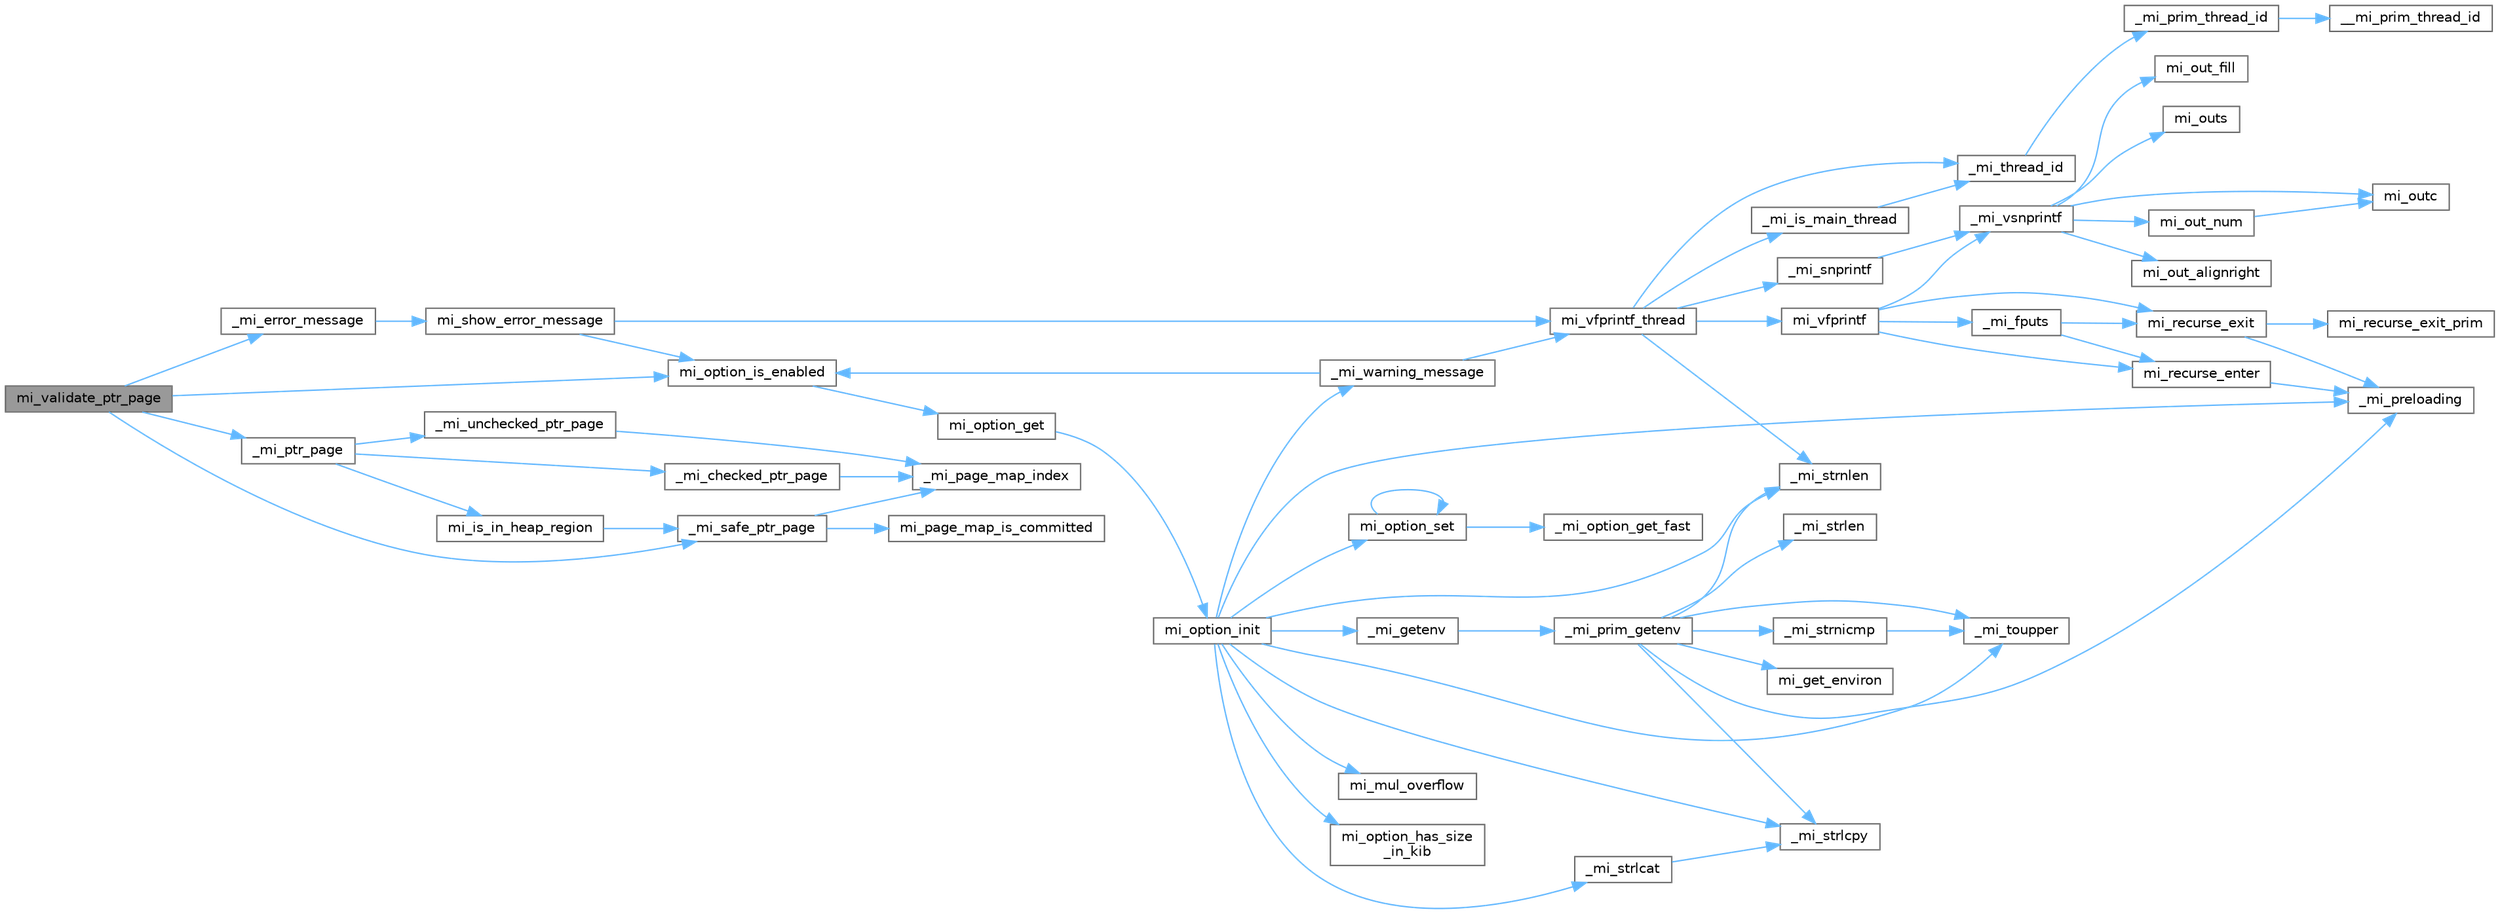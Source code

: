 digraph "mi_validate_ptr_page"
{
 // LATEX_PDF_SIZE
  bgcolor="transparent";
  edge [fontname=Helvetica,fontsize=10,labelfontname=Helvetica,labelfontsize=10];
  node [fontname=Helvetica,fontsize=10,shape=box,height=0.2,width=0.4];
  rankdir="LR";
  Node1 [id="Node000001",label="mi_validate_ptr_page",height=0.2,width=0.4,color="gray40", fillcolor="grey60", style="filled", fontcolor="black",tooltip=" "];
  Node1 -> Node2 [id="edge66_Node000001_Node000002",color="steelblue1",style="solid",tooltip=" "];
  Node2 [id="Node000002",label="_mi_error_message",height=0.2,width=0.4,color="grey40", fillcolor="white", style="filled",URL="$options_8c.html#a2bebc073bcaac71658e57bb260c2e426",tooltip=" "];
  Node2 -> Node3 [id="edge67_Node000002_Node000003",color="steelblue1",style="solid",tooltip=" "];
  Node3 [id="Node000003",label="mi_show_error_message",height=0.2,width=0.4,color="grey40", fillcolor="white", style="filled",URL="$options_8c.html#a025f32c63014753e87fd7a579d2bb8aa",tooltip=" "];
  Node3 -> Node4 [id="edge68_Node000003_Node000004",color="steelblue1",style="solid",tooltip=" "];
  Node4 [id="Node000004",label="mi_option_is_enabled",height=0.2,width=0.4,color="grey40", fillcolor="white", style="filled",URL="$group__options.html#ga459ad98f18b3fc9275474807fe0ca188",tooltip=" "];
  Node4 -> Node5 [id="edge69_Node000004_Node000005",color="steelblue1",style="solid",tooltip=" "];
  Node5 [id="Node000005",label="mi_option_get",height=0.2,width=0.4,color="grey40", fillcolor="white", style="filled",URL="$group__options.html#ga7e8af195cc81d3fa64ccf2662caa565a",tooltip=" "];
  Node5 -> Node6 [id="edge70_Node000005_Node000006",color="steelblue1",style="solid",tooltip=" "];
  Node6 [id="Node000006",label="mi_option_init",height=0.2,width=0.4,color="grey40", fillcolor="white", style="filled",URL="$options_8c.html#a61970c5b942f29a5dea8a39742421cfe",tooltip=" "];
  Node6 -> Node7 [id="edge71_Node000006_Node000007",color="steelblue1",style="solid",tooltip=" "];
  Node7 [id="Node000007",label="_mi_getenv",height=0.2,width=0.4,color="grey40", fillcolor="white", style="filled",URL="$libc_8c.html#ae24e3d9662cc4cc3277fa0f31359b3ee",tooltip=" "];
  Node7 -> Node8 [id="edge72_Node000007_Node000008",color="steelblue1",style="solid",tooltip=" "];
  Node8 [id="Node000008",label="_mi_prim_getenv",height=0.2,width=0.4,color="grey40", fillcolor="white", style="filled",URL="$windows_2prim_8c.html#a83ac99612f318532560ffc033ee18d59",tooltip=" "];
  Node8 -> Node9 [id="edge73_Node000008_Node000009",color="steelblue1",style="solid",tooltip=" "];
  Node9 [id="Node000009",label="_mi_preloading",height=0.2,width=0.4,color="grey40", fillcolor="white", style="filled",URL="$_e_a_s_t_l_2packages_2mimalloc_2src_2init_8c.html#a404be8b4c0576588270fde0b2a4d7832",tooltip=" "];
  Node8 -> Node10 [id="edge74_Node000008_Node000010",color="steelblue1",style="solid",tooltip=" "];
  Node10 [id="Node000010",label="_mi_strlcpy",height=0.2,width=0.4,color="grey40", fillcolor="white", style="filled",URL="$libc_8c.html#a17a9534829be8a086014bf2a2792154f",tooltip=" "];
  Node8 -> Node11 [id="edge75_Node000008_Node000011",color="steelblue1",style="solid",tooltip=" "];
  Node11 [id="Node000011",label="_mi_strlen",height=0.2,width=0.4,color="grey40", fillcolor="white", style="filled",URL="$libc_8c.html#a70fc9bbb723b024221706d118be42bfc",tooltip=" "];
  Node8 -> Node12 [id="edge76_Node000008_Node000012",color="steelblue1",style="solid",tooltip=" "];
  Node12 [id="Node000012",label="_mi_strnicmp",height=0.2,width=0.4,color="grey40", fillcolor="white", style="filled",URL="$libc_8c.html#a0263a76ab329c76a3e9dd758126389d5",tooltip=" "];
  Node12 -> Node13 [id="edge77_Node000012_Node000013",color="steelblue1",style="solid",tooltip=" "];
  Node13 [id="Node000013",label="_mi_toupper",height=0.2,width=0.4,color="grey40", fillcolor="white", style="filled",URL="$libc_8c.html#a0d811385427149f1ea8637c8fab1fd07",tooltip=" "];
  Node8 -> Node14 [id="edge78_Node000008_Node000014",color="steelblue1",style="solid",tooltip=" "];
  Node14 [id="Node000014",label="_mi_strnlen",height=0.2,width=0.4,color="grey40", fillcolor="white", style="filled",URL="$libc_8c.html#ae8577fe0d9bbe3fb90d2169caa1af943",tooltip=" "];
  Node8 -> Node13 [id="edge79_Node000008_Node000013",color="steelblue1",style="solid",tooltip=" "];
  Node8 -> Node15 [id="edge80_Node000008_Node000015",color="steelblue1",style="solid",tooltip=" "];
  Node15 [id="Node000015",label="mi_get_environ",height=0.2,width=0.4,color="grey40", fillcolor="white", style="filled",URL="$unix_2prim_8c.html#a11e720e003c887e5028665097ce7735f",tooltip=" "];
  Node6 -> Node9 [id="edge81_Node000006_Node000009",color="steelblue1",style="solid",tooltip=" "];
  Node6 -> Node16 [id="edge82_Node000006_Node000016",color="steelblue1",style="solid",tooltip=" "];
  Node16 [id="Node000016",label="_mi_strlcat",height=0.2,width=0.4,color="grey40", fillcolor="white", style="filled",URL="$libc_8c.html#a29572712fc70f836ac31d224d98ad41a",tooltip=" "];
  Node16 -> Node10 [id="edge83_Node000016_Node000010",color="steelblue1",style="solid",tooltip=" "];
  Node6 -> Node10 [id="edge84_Node000006_Node000010",color="steelblue1",style="solid",tooltip=" "];
  Node6 -> Node14 [id="edge85_Node000006_Node000014",color="steelblue1",style="solid",tooltip=" "];
  Node6 -> Node13 [id="edge86_Node000006_Node000013",color="steelblue1",style="solid",tooltip=" "];
  Node6 -> Node17 [id="edge87_Node000006_Node000017",color="steelblue1",style="solid",tooltip=" "];
  Node17 [id="Node000017",label="_mi_warning_message",height=0.2,width=0.4,color="grey40", fillcolor="white", style="filled",URL="$options_8c.html#ac253cac2ca24fb63be7f4937ac620dc4",tooltip=" "];
  Node17 -> Node4 [id="edge88_Node000017_Node000004",color="steelblue1",style="solid",tooltip=" "];
  Node17 -> Node18 [id="edge89_Node000017_Node000018",color="steelblue1",style="solid",tooltip=" "];
  Node18 [id="Node000018",label="mi_vfprintf_thread",height=0.2,width=0.4,color="grey40", fillcolor="white", style="filled",URL="$options_8c.html#a4af8263c139d04a876914f39024a7424",tooltip=" "];
  Node18 -> Node19 [id="edge90_Node000018_Node000019",color="steelblue1",style="solid",tooltip=" "];
  Node19 [id="Node000019",label="_mi_is_main_thread",height=0.2,width=0.4,color="grey40", fillcolor="white", style="filled",URL="$_e_a_s_t_l_2packages_2mimalloc_2src_2init_8c.html#a008e0a28e7c86b15a04094d595e2c327",tooltip=" "];
  Node19 -> Node20 [id="edge91_Node000019_Node000020",color="steelblue1",style="solid",tooltip=" "];
  Node20 [id="Node000020",label="_mi_thread_id",height=0.2,width=0.4,color="grey40", fillcolor="white", style="filled",URL="$_e_a_s_t_l_2packages_2mimalloc_2src_2init_8c.html#a43068a36d7dea6ccf1e3558a27e22993",tooltip=" "];
  Node20 -> Node21 [id="edge92_Node000020_Node000021",color="steelblue1",style="solid",tooltip=" "];
  Node21 [id="Node000021",label="_mi_prim_thread_id",height=0.2,width=0.4,color="grey40", fillcolor="white", style="filled",URL="$prim_8h.html#a3875c92cbb791d0a7c69bc1fd2df6804",tooltip=" "];
  Node21 -> Node22 [id="edge93_Node000021_Node000022",color="steelblue1",style="solid",tooltip=" "];
  Node22 [id="Node000022",label="__mi_prim_thread_id",height=0.2,width=0.4,color="grey40", fillcolor="white", style="filled",URL="$prim_8h.html#a42ea20cb0253ec21dff5f6770927df20",tooltip=" "];
  Node18 -> Node23 [id="edge94_Node000018_Node000023",color="steelblue1",style="solid",tooltip=" "];
  Node23 [id="Node000023",label="_mi_snprintf",height=0.2,width=0.4,color="grey40", fillcolor="white", style="filled",URL="$libc_8c.html#a6c2f4673e3317f332571bc1bec18c49b",tooltip=" "];
  Node23 -> Node24 [id="edge95_Node000023_Node000024",color="steelblue1",style="solid",tooltip=" "];
  Node24 [id="Node000024",label="_mi_vsnprintf",height=0.2,width=0.4,color="grey40", fillcolor="white", style="filled",URL="$libc_8c.html#a8991188606f00dc8665aa14d8e7dab83",tooltip=" "];
  Node24 -> Node25 [id="edge96_Node000024_Node000025",color="steelblue1",style="solid",tooltip=" "];
  Node25 [id="Node000025",label="mi_out_alignright",height=0.2,width=0.4,color="grey40", fillcolor="white", style="filled",URL="$libc_8c.html#ad685676d3f84c5cd4dfa7827c23bd5f8",tooltip=" "];
  Node24 -> Node26 [id="edge97_Node000024_Node000026",color="steelblue1",style="solid",tooltip=" "];
  Node26 [id="Node000026",label="mi_out_fill",height=0.2,width=0.4,color="grey40", fillcolor="white", style="filled",URL="$libc_8c.html#aa0ad53a34be55c1788f02c39458eaae2",tooltip=" "];
  Node24 -> Node27 [id="edge98_Node000024_Node000027",color="steelblue1",style="solid",tooltip=" "];
  Node27 [id="Node000027",label="mi_out_num",height=0.2,width=0.4,color="grey40", fillcolor="white", style="filled",URL="$libc_8c.html#a94c4b54180b0199b5ccafd9873ebf4b6",tooltip=" "];
  Node27 -> Node28 [id="edge99_Node000027_Node000028",color="steelblue1",style="solid",tooltip=" "];
  Node28 [id="Node000028",label="mi_outc",height=0.2,width=0.4,color="grey40", fillcolor="white", style="filled",URL="$libc_8c.html#a623f4757c3652532d609471b123b2a38",tooltip=" "];
  Node24 -> Node28 [id="edge100_Node000024_Node000028",color="steelblue1",style="solid",tooltip=" "];
  Node24 -> Node29 [id="edge101_Node000024_Node000029",color="steelblue1",style="solid",tooltip=" "];
  Node29 [id="Node000029",label="mi_outs",height=0.2,width=0.4,color="grey40", fillcolor="white", style="filled",URL="$libc_8c.html#a1ffb38103615c2e8069c56410328ffe9",tooltip=" "];
  Node18 -> Node14 [id="edge102_Node000018_Node000014",color="steelblue1",style="solid",tooltip=" "];
  Node18 -> Node20 [id="edge103_Node000018_Node000020",color="steelblue1",style="solid",tooltip=" "];
  Node18 -> Node30 [id="edge104_Node000018_Node000030",color="steelblue1",style="solid",tooltip=" "];
  Node30 [id="Node000030",label="mi_vfprintf",height=0.2,width=0.4,color="grey40", fillcolor="white", style="filled",URL="$options_8c.html#a1f31f62f178fb5309451aa44c8d25327",tooltip=" "];
  Node30 -> Node31 [id="edge105_Node000030_Node000031",color="steelblue1",style="solid",tooltip=" "];
  Node31 [id="Node000031",label="_mi_fputs",height=0.2,width=0.4,color="grey40", fillcolor="white", style="filled",URL="$options_8c.html#a74eecad8676654f59f427a84ccc5c19d",tooltip=" "];
  Node31 -> Node32 [id="edge106_Node000031_Node000032",color="steelblue1",style="solid",tooltip=" "];
  Node32 [id="Node000032",label="mi_recurse_enter",height=0.2,width=0.4,color="grey40", fillcolor="white", style="filled",URL="$options_8c.html#a1fdb7bd3b10624ddeabe0988c52a1285",tooltip=" "];
  Node32 -> Node9 [id="edge107_Node000032_Node000009",color="steelblue1",style="solid",tooltip=" "];
  Node31 -> Node33 [id="edge108_Node000031_Node000033",color="steelblue1",style="solid",tooltip=" "];
  Node33 [id="Node000033",label="mi_recurse_exit",height=0.2,width=0.4,color="grey40", fillcolor="white", style="filled",URL="$options_8c.html#ae9c4fbdaa6fedca31b9c25dcb78112ae",tooltip=" "];
  Node33 -> Node9 [id="edge109_Node000033_Node000009",color="steelblue1",style="solid",tooltip=" "];
  Node33 -> Node34 [id="edge110_Node000033_Node000034",color="steelblue1",style="solid",tooltip=" "];
  Node34 [id="Node000034",label="mi_recurse_exit_prim",height=0.2,width=0.4,color="grey40", fillcolor="white", style="filled",URL="$options_8c.html#afa5ef675de035537efd679d53d629adc",tooltip=" "];
  Node30 -> Node24 [id="edge111_Node000030_Node000024",color="steelblue1",style="solid",tooltip=" "];
  Node30 -> Node32 [id="edge112_Node000030_Node000032",color="steelblue1",style="solid",tooltip=" "];
  Node30 -> Node33 [id="edge113_Node000030_Node000033",color="steelblue1",style="solid",tooltip=" "];
  Node6 -> Node35 [id="edge114_Node000006_Node000035",color="steelblue1",style="solid",tooltip=" "];
  Node35 [id="Node000035",label="mi_mul_overflow",height=0.2,width=0.4,color="grey40", fillcolor="white", style="filled",URL="$_e_a_s_t_l_2packages_2mimalloc_2include_2mimalloc_2internal_8h.html#abf06027911fbdc300901fb961a45e4d0",tooltip=" "];
  Node6 -> Node36 [id="edge115_Node000006_Node000036",color="steelblue1",style="solid",tooltip=" "];
  Node36 [id="Node000036",label="mi_option_has_size\l_in_kib",height=0.2,width=0.4,color="grey40", fillcolor="white", style="filled",URL="$options_8c.html#aee4ee640d854972d765c2896aa04270a",tooltip=" "];
  Node6 -> Node37 [id="edge116_Node000006_Node000037",color="steelblue1",style="solid",tooltip=" "];
  Node37 [id="Node000037",label="mi_option_set",height=0.2,width=0.4,color="grey40", fillcolor="white", style="filled",URL="$group__options.html#gaf84921c32375e25754dc2ee6a911fa60",tooltip=" "];
  Node37 -> Node38 [id="edge117_Node000037_Node000038",color="steelblue1",style="solid",tooltip=" "];
  Node38 [id="Node000038",label="_mi_option_get_fast",height=0.2,width=0.4,color="grey40", fillcolor="white", style="filled",URL="$options_8c.html#a1d96c2519367ba4bef4505cbd13aaec3",tooltip=" "];
  Node37 -> Node37 [id="edge118_Node000037_Node000037",color="steelblue1",style="solid",tooltip=" "];
  Node3 -> Node18 [id="edge119_Node000003_Node000018",color="steelblue1",style="solid",tooltip=" "];
  Node1 -> Node39 [id="edge120_Node000001_Node000039",color="steelblue1",style="solid",tooltip=" "];
  Node39 [id="Node000039",label="_mi_ptr_page",height=0.2,width=0.4,color="grey40", fillcolor="white", style="filled",URL="$_e_a_s_t_l_2packages_2mimalloc_2include_2mimalloc_2internal_8h.html#acd84a462a2045538d19ecc56e6cc29f6",tooltip=" "];
  Node39 -> Node40 [id="edge121_Node000039_Node000040",color="steelblue1",style="solid",tooltip=" "];
  Node40 [id="Node000040",label="_mi_checked_ptr_page",height=0.2,width=0.4,color="grey40", fillcolor="white", style="filled",URL="$_e_a_s_t_l_2packages_2mimalloc_2include_2mimalloc_2internal_8h.html#aae1cb48b790d504329cb8031a6a716ef",tooltip=" "];
  Node40 -> Node41 [id="edge122_Node000040_Node000041",color="steelblue1",style="solid",tooltip=" "];
  Node41 [id="Node000041",label="_mi_page_map_index",height=0.2,width=0.4,color="grey40", fillcolor="white", style="filled",URL="$_e_a_s_t_l_2packages_2mimalloc_2include_2mimalloc_2internal_8h.html#ac5fb64f98ad24fd3b47091a14425c3dc",tooltip=" "];
  Node39 -> Node42 [id="edge123_Node000039_Node000042",color="steelblue1",style="solid",tooltip=" "];
  Node42 [id="Node000042",label="_mi_unchecked_ptr_page",height=0.2,width=0.4,color="grey40", fillcolor="white", style="filled",URL="$_e_a_s_t_l_2packages_2mimalloc_2include_2mimalloc_2internal_8h.html#af17a42b9aa712fc80ff8d725eb2300ec",tooltip=" "];
  Node42 -> Node41 [id="edge124_Node000042_Node000041",color="steelblue1",style="solid",tooltip=" "];
  Node39 -> Node43 [id="edge125_Node000039_Node000043",color="steelblue1",style="solid",tooltip=" "];
  Node43 [id="Node000043",label="mi_is_in_heap_region",height=0.2,width=0.4,color="grey40", fillcolor="white", style="filled",URL="$group__extended.html#ga5f071b10d4df1c3658e04e7fd67a94e6",tooltip=" "];
  Node43 -> Node44 [id="edge126_Node000043_Node000044",color="steelblue1",style="solid",tooltip=" "];
  Node44 [id="Node000044",label="_mi_safe_ptr_page",height=0.2,width=0.4,color="grey40", fillcolor="white", style="filled",URL="$page-map_8c.html#aa93d85305e51471aa1951ab818628a63",tooltip=" "];
  Node44 -> Node41 [id="edge127_Node000044_Node000041",color="steelblue1",style="solid",tooltip=" "];
  Node44 -> Node45 [id="edge128_Node000044_Node000045",color="steelblue1",style="solid",tooltip=" "];
  Node45 [id="Node000045",label="mi_page_map_is_committed",height=0.2,width=0.4,color="grey40", fillcolor="white", style="filled",URL="$page-map_8c.html#a271749b52471483dcfa20040df00277e",tooltip=" "];
  Node1 -> Node44 [id="edge129_Node000001_Node000044",color="steelblue1",style="solid",tooltip=" "];
  Node1 -> Node4 [id="edge130_Node000001_Node000004",color="steelblue1",style="solid",tooltip=" "];
}
